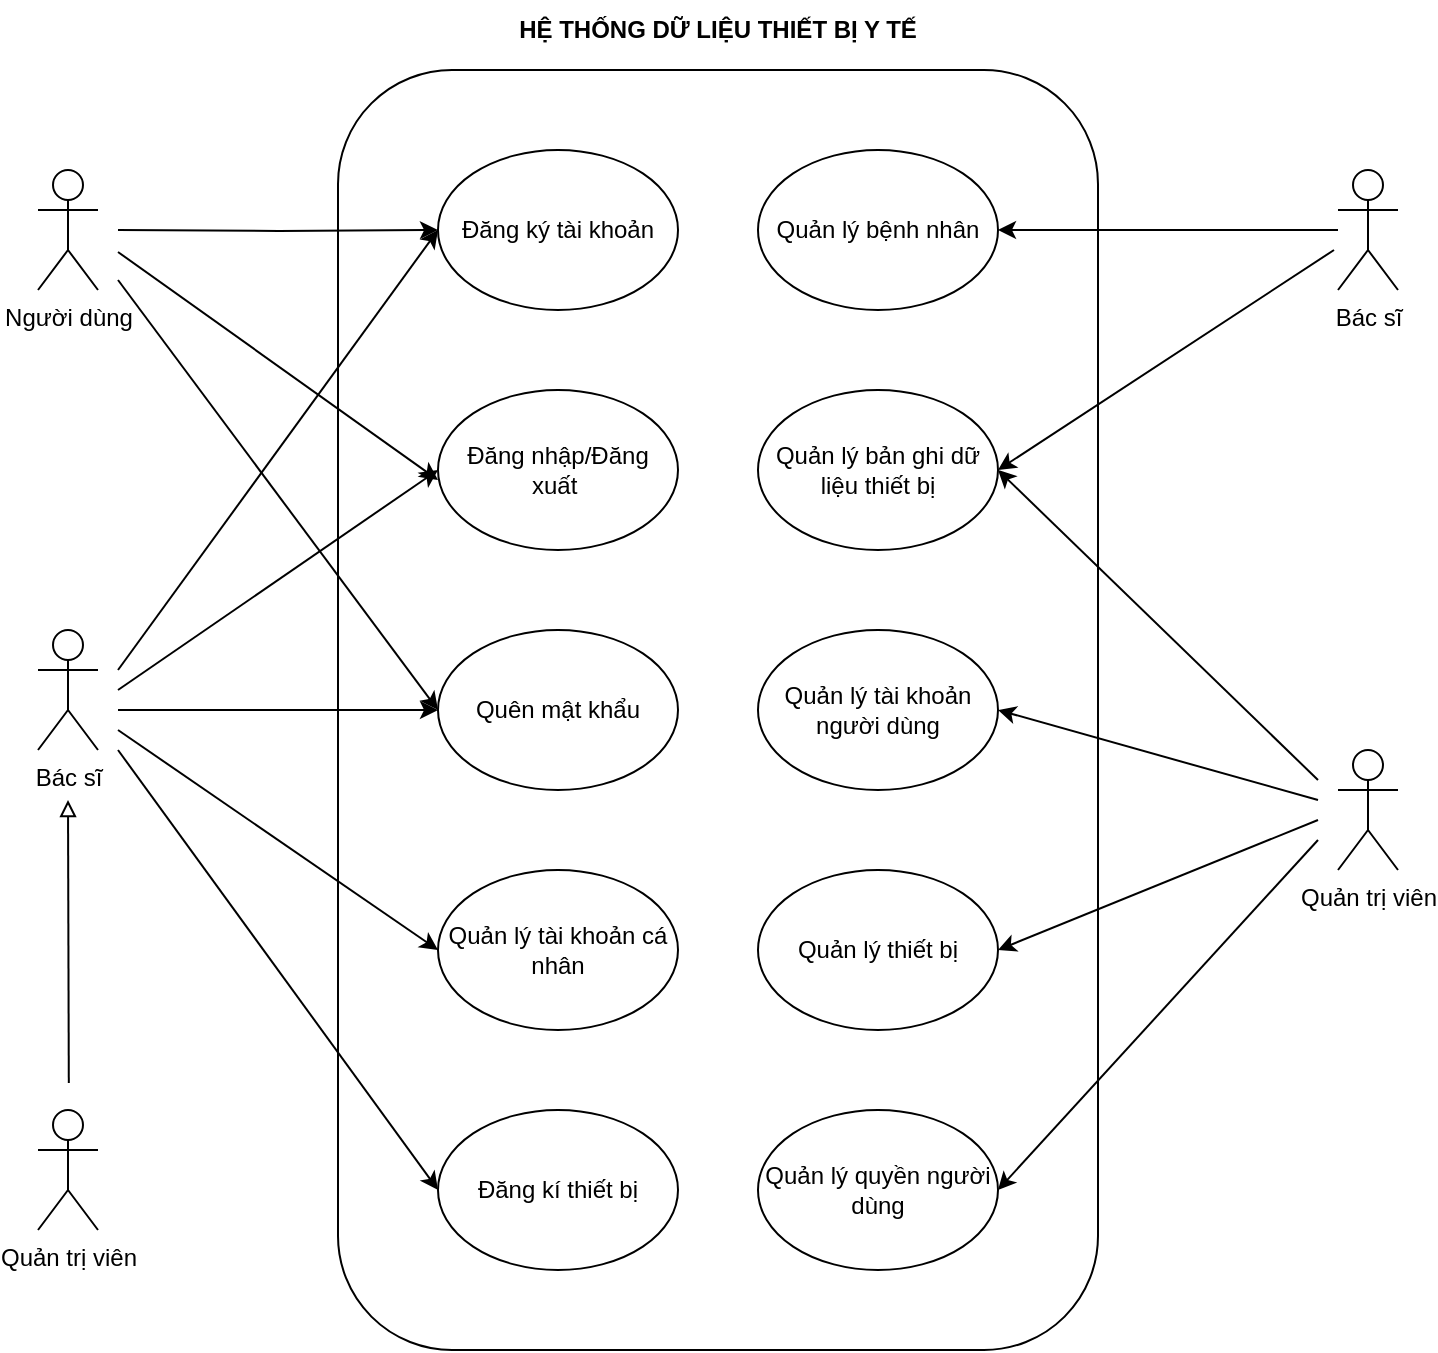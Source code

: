 <mxfile version="24.4.0" type="device" pages="11">
  <diagram id="FlVOlP4IXGk3XCiim1dw" name="Use case tổng quát">
    <mxGraphModel dx="1437" dy="799" grid="1" gridSize="10" guides="1" tooltips="1" connect="1" arrows="1" fold="1" page="1" pageScale="1" pageWidth="827" pageHeight="1169" math="0" shadow="0">
      <root>
        <mxCell id="0" />
        <mxCell id="1" parent="0" />
        <UserObject label="Bác sĩ" tooltip="" id="EJVY9F_tY-ajqMgu500z-1">
          <mxCell style="shape=umlActor;html=1;verticalLabelPosition=bottom;verticalAlign=top;align=center;" vertex="1" parent="1">
            <mxGeometry x="80" y="535" width="30" height="60" as="geometry" />
          </mxCell>
        </UserObject>
        <mxCell id="EJVY9F_tY-ajqMgu500z-2" value="Đăng ký tài khoản" style="ellipse;whiteSpace=wrap;html=1;" vertex="1" parent="1">
          <mxGeometry x="280" y="295" width="120" height="80" as="geometry" />
        </mxCell>
        <mxCell id="EJVY9F_tY-ajqMgu500z-3" value="Đăng nhập/Đăng xuất&amp;nbsp;" style="ellipse;whiteSpace=wrap;html=1;" vertex="1" parent="1">
          <mxGeometry x="280" y="415" width="120" height="80" as="geometry" />
        </mxCell>
        <mxCell id="EJVY9F_tY-ajqMgu500z-4" value="Quên mật khẩu" style="ellipse;whiteSpace=wrap;html=1;" vertex="1" parent="1">
          <mxGeometry x="280" y="535" width="120" height="80" as="geometry" />
        </mxCell>
        <mxCell id="EJVY9F_tY-ajqMgu500z-6" value="" style="edgeStyle=none;orthogonalLoop=1;jettySize=auto;html=1;rounded=0;entryX=0;entryY=0.5;entryDx=0;entryDy=0;" edge="1" parent="1" target="EJVY9F_tY-ajqMgu500z-2">
          <mxGeometry width="100" relative="1" as="geometry">
            <mxPoint x="120" y="555" as="sourcePoint" />
            <mxPoint x="280" y="340" as="targetPoint" />
            <Array as="points" />
          </mxGeometry>
        </mxCell>
        <mxCell id="EJVY9F_tY-ajqMgu500z-7" value="" style="edgeStyle=none;orthogonalLoop=1;jettySize=auto;html=1;rounded=0;entryX=0;entryY=0.5;entryDx=0;entryDy=0;" edge="1" parent="1" target="EJVY9F_tY-ajqMgu500z-3">
          <mxGeometry width="100" relative="1" as="geometry">
            <mxPoint x="120" y="565" as="sourcePoint" />
            <mxPoint x="310" y="455" as="targetPoint" />
            <Array as="points" />
          </mxGeometry>
        </mxCell>
        <mxCell id="EJVY9F_tY-ajqMgu500z-8" value="" style="edgeStyle=none;orthogonalLoop=1;jettySize=auto;html=1;rounded=0;entryX=0;entryY=0.5;entryDx=0;entryDy=0;" edge="1" parent="1" target="EJVY9F_tY-ajqMgu500z-4">
          <mxGeometry width="100" relative="1" as="geometry">
            <mxPoint x="120" y="575" as="sourcePoint" />
            <mxPoint x="250" y="600" as="targetPoint" />
            <Array as="points" />
          </mxGeometry>
        </mxCell>
        <mxCell id="EJVY9F_tY-ajqMgu500z-9" value="&lt;b&gt;HỆ THỐNG DỮ LIỆU THIẾT BỊ Y TẾ&lt;/b&gt;" style="text;html=1;strokeColor=none;fillColor=none;align=center;verticalAlign=middle;whiteSpace=wrap;rounded=0;" vertex="1" parent="1">
          <mxGeometry x="290" y="220" width="260" height="30" as="geometry" />
        </mxCell>
        <mxCell id="EJVY9F_tY-ajqMgu500z-10" value="Quản trị viên" style="shape=umlActor;html=1;verticalLabelPosition=bottom;verticalAlign=top;align=center;" vertex="1" parent="1">
          <mxGeometry x="80" y="775" width="30" height="60" as="geometry" />
        </mxCell>
        <mxCell id="EJVY9F_tY-ajqMgu500z-11" value="Quản lý thiết bị" style="ellipse;whiteSpace=wrap;html=1;" vertex="1" parent="1">
          <mxGeometry x="440" y="655" width="120" height="80" as="geometry" />
        </mxCell>
        <mxCell id="EJVY9F_tY-ajqMgu500z-14" value="Quản lý bệnh nhân" style="ellipse;whiteSpace=wrap;html=1;" vertex="1" parent="1">
          <mxGeometry x="440" y="295" width="120" height="80" as="geometry" />
        </mxCell>
        <mxCell id="EJVY9F_tY-ajqMgu500z-16" value="Quản lý quyền người dùng" style="ellipse;whiteSpace=wrap;html=1;" vertex="1" parent="1">
          <mxGeometry x="440" y="775" width="120" height="80" as="geometry" />
        </mxCell>
        <mxCell id="EJVY9F_tY-ajqMgu500z-19" value="" style="edgeStyle=none;orthogonalLoop=1;jettySize=auto;html=1;rounded=0;endArrow=block;endFill=0;" edge="1" parent="1">
          <mxGeometry width="100" relative="1" as="geometry">
            <mxPoint x="95.4" y="761.5" as="sourcePoint" />
            <mxPoint x="95" y="620" as="targetPoint" />
            <Array as="points" />
          </mxGeometry>
        </mxCell>
        <mxCell id="EJVY9F_tY-ajqMgu500z-20" value="Quản lý tài khoản cá nhân" style="ellipse;whiteSpace=wrap;html=1;" vertex="1" parent="1">
          <mxGeometry x="280" y="655" width="120" height="80" as="geometry" />
        </mxCell>
        <mxCell id="EJVY9F_tY-ajqMgu500z-21" value="" style="edgeStyle=none;orthogonalLoop=1;jettySize=auto;html=1;rounded=0;entryX=0;entryY=0.5;entryDx=0;entryDy=0;" edge="1" parent="1" target="EJVY9F_tY-ajqMgu500z-20">
          <mxGeometry width="100" relative="1" as="geometry">
            <mxPoint x="120" y="585" as="sourcePoint" />
            <mxPoint x="310" y="695" as="targetPoint" />
            <Array as="points" />
          </mxGeometry>
        </mxCell>
        <mxCell id="EJVY9F_tY-ajqMgu500z-22" value="Đăng kí thiết bị" style="ellipse;whiteSpace=wrap;html=1;" vertex="1" parent="1">
          <mxGeometry x="280" y="775" width="120" height="80" as="geometry" />
        </mxCell>
        <mxCell id="EJVY9F_tY-ajqMgu500z-23" value="" style="edgeStyle=none;orthogonalLoop=1;jettySize=auto;html=1;rounded=0;entryX=0;entryY=0.5;entryDx=0;entryDy=0;" edge="1" parent="1" target="EJVY9F_tY-ajqMgu500z-22">
          <mxGeometry width="100" relative="1" as="geometry">
            <mxPoint x="120" y="595" as="sourcePoint" />
            <mxPoint x="310" y="815" as="targetPoint" />
            <Array as="points" />
          </mxGeometry>
        </mxCell>
        <mxCell id="EJVY9F_tY-ajqMgu500z-24" value="Quản lý tài khoản người dùng" style="ellipse;whiteSpace=wrap;html=1;" vertex="1" parent="1">
          <mxGeometry x="440" y="535" width="120" height="80" as="geometry" />
        </mxCell>
        <mxCell id="EJVY9F_tY-ajqMgu500z-36" style="edgeStyle=orthogonalEdgeStyle;rounded=0;orthogonalLoop=1;jettySize=auto;html=1;entryX=1;entryY=0.5;entryDx=0;entryDy=0;" edge="1" parent="1" source="EJVY9F_tY-ajqMgu500z-30" target="EJVY9F_tY-ajqMgu500z-14">
          <mxGeometry relative="1" as="geometry" />
        </mxCell>
        <UserObject label="Bác sĩ" tooltip="" id="EJVY9F_tY-ajqMgu500z-30">
          <mxCell style="shape=umlActor;html=1;verticalLabelPosition=bottom;verticalAlign=top;align=center;" vertex="1" parent="1">
            <mxGeometry x="730" y="305" width="30" height="60" as="geometry" />
          </mxCell>
        </UserObject>
        <mxCell id="EJVY9F_tY-ajqMgu500z-32" style="edgeStyle=orthogonalEdgeStyle;rounded=0;orthogonalLoop=1;jettySize=auto;html=1;entryX=0;entryY=0.5;entryDx=0;entryDy=0;" edge="1" parent="1" target="EJVY9F_tY-ajqMgu500z-2">
          <mxGeometry relative="1" as="geometry">
            <mxPoint x="120" y="335" as="sourcePoint" />
            <mxPoint x="220" y="290" as="targetPoint" />
          </mxGeometry>
        </mxCell>
        <UserObject label="Người dùng" tooltip="" id="EJVY9F_tY-ajqMgu500z-31">
          <mxCell style="shape=umlActor;html=1;verticalLabelPosition=bottom;verticalAlign=top;align=center;" vertex="1" parent="1">
            <mxGeometry x="80" y="305" width="30" height="60" as="geometry" />
          </mxCell>
        </UserObject>
        <mxCell id="EJVY9F_tY-ajqMgu500z-33" value="" style="edgeStyle=none;orthogonalLoop=1;jettySize=auto;html=1;rounded=0;" edge="1" parent="1">
          <mxGeometry width="100" relative="1" as="geometry">
            <mxPoint x="120" y="346" as="sourcePoint" />
            <mxPoint x="280" y="460" as="targetPoint" />
            <Array as="points" />
          </mxGeometry>
        </mxCell>
        <mxCell id="EJVY9F_tY-ajqMgu500z-35" value="" style="edgeStyle=none;orthogonalLoop=1;jettySize=auto;html=1;rounded=0;entryX=0;entryY=0.5;entryDx=0;entryDy=0;" edge="1" parent="1" target="EJVY9F_tY-ajqMgu500z-4">
          <mxGeometry width="100" relative="1" as="geometry">
            <mxPoint x="120" y="360" as="sourcePoint" />
            <mxPoint x="310" y="575" as="targetPoint" />
            <Array as="points" />
          </mxGeometry>
        </mxCell>
        <mxCell id="EJVY9F_tY-ajqMgu500z-37" value="Quản lý bản ghi dữ liệu thiết bị" style="ellipse;whiteSpace=wrap;html=1;" vertex="1" parent="1">
          <mxGeometry x="440" y="415" width="120" height="80" as="geometry" />
        </mxCell>
        <mxCell id="EJVY9F_tY-ajqMgu500z-38" style="rounded=0;orthogonalLoop=1;jettySize=auto;html=1;entryX=1;entryY=0.5;entryDx=0;entryDy=0;" edge="1" parent="1" target="EJVY9F_tY-ajqMgu500z-37">
          <mxGeometry relative="1" as="geometry">
            <mxPoint x="728" y="345" as="sourcePoint" />
            <mxPoint x="568" y="345" as="targetPoint" />
          </mxGeometry>
        </mxCell>
        <mxCell id="EJVY9F_tY-ajqMgu500z-40" value="Quản trị viên" style="shape=umlActor;html=1;verticalLabelPosition=bottom;verticalAlign=top;align=center;" vertex="1" parent="1">
          <mxGeometry x="730" y="595" width="30" height="60" as="geometry" />
        </mxCell>
        <mxCell id="EJVY9F_tY-ajqMgu500z-41" style="rounded=0;orthogonalLoop=1;jettySize=auto;html=1;entryX=1;entryY=0.5;entryDx=0;entryDy=0;" edge="1" parent="1" target="EJVY9F_tY-ajqMgu500z-37">
          <mxGeometry relative="1" as="geometry">
            <mxPoint x="720" y="610" as="sourcePoint" />
            <mxPoint x="570" y="465" as="targetPoint" />
          </mxGeometry>
        </mxCell>
        <mxCell id="EJVY9F_tY-ajqMgu500z-42" style="rounded=0;orthogonalLoop=1;jettySize=auto;html=1;entryX=1;entryY=0.5;entryDx=0;entryDy=0;" edge="1" parent="1" target="EJVY9F_tY-ajqMgu500z-24">
          <mxGeometry relative="1" as="geometry">
            <mxPoint x="720" y="620" as="sourcePoint" />
            <mxPoint x="580" y="475" as="targetPoint" />
          </mxGeometry>
        </mxCell>
        <mxCell id="EJVY9F_tY-ajqMgu500z-43" style="rounded=0;orthogonalLoop=1;jettySize=auto;html=1;entryX=1;entryY=0.5;entryDx=0;entryDy=0;" edge="1" parent="1" target="EJVY9F_tY-ajqMgu500z-11">
          <mxGeometry relative="1" as="geometry">
            <mxPoint x="720" y="630" as="sourcePoint" />
            <mxPoint x="590" y="485" as="targetPoint" />
          </mxGeometry>
        </mxCell>
        <mxCell id="EJVY9F_tY-ajqMgu500z-44" style="rounded=0;orthogonalLoop=1;jettySize=auto;html=1;entryX=1;entryY=0.5;entryDx=0;entryDy=0;" edge="1" parent="1" target="EJVY9F_tY-ajqMgu500z-16">
          <mxGeometry relative="1" as="geometry">
            <mxPoint x="720" y="640" as="sourcePoint" />
            <mxPoint x="600" y="495" as="targetPoint" />
          </mxGeometry>
        </mxCell>
        <mxCell id="kOGyKszExO5DDMfIRUHQ-1" value="" style="rounded=1;whiteSpace=wrap;html=1;fillColor=none;strokeColor=default;" vertex="1" parent="1">
          <mxGeometry x="230" y="255" width="380" height="640" as="geometry" />
        </mxCell>
      </root>
    </mxGraphModel>
  </diagram>
  <diagram id="m8SSn0Fiz-dYYWrYFAXa" name="Đăng ký tài khoản">
    <mxGraphModel dx="1006" dy="559" grid="1" gridSize="10" guides="1" tooltips="1" connect="1" arrows="1" fold="1" page="1" pageScale="1" pageWidth="827" pageHeight="1169" math="0" shadow="0">
      <root>
        <mxCell id="0" />
        <mxCell id="1" parent="0" />
        <mxCell id="jnbs2Zk1vlFx59P8jc0z-1" value="Đăng ký tài khoản" style="ellipse;whiteSpace=wrap;html=1;" vertex="1" parent="1">
          <mxGeometry x="460" y="230" width="120" height="80" as="geometry" />
        </mxCell>
        <mxCell id="jnbs2Zk1vlFx59P8jc0z-2" style="edgeStyle=orthogonalEdgeStyle;rounded=0;orthogonalLoop=1;jettySize=auto;html=1;entryX=0;entryY=0.5;entryDx=0;entryDy=0;" edge="1" parent="1" target="jnbs2Zk1vlFx59P8jc0z-1">
          <mxGeometry relative="1" as="geometry">
            <mxPoint x="300" y="270" as="sourcePoint" />
            <mxPoint x="400" y="225" as="targetPoint" />
          </mxGeometry>
        </mxCell>
        <UserObject label="Người dùng" tooltip="" id="jnbs2Zk1vlFx59P8jc0z-3">
          <mxCell style="shape=umlActor;html=1;verticalLabelPosition=bottom;verticalAlign=top;align=center;" vertex="1" parent="1">
            <mxGeometry x="260" y="240" width="30" height="60" as="geometry" />
          </mxCell>
        </UserObject>
      </root>
    </mxGraphModel>
  </diagram>
  <diagram id="2kRbs-suB_wBiZMFVLvV" name="Đăng nhập, đăng xuất">
    <mxGraphModel dx="1006" dy="559" grid="1" gridSize="10" guides="1" tooltips="1" connect="1" arrows="1" fold="1" page="1" pageScale="1" pageWidth="827" pageHeight="1169" math="0" shadow="0">
      <root>
        <mxCell id="0" />
        <mxCell id="1" parent="0" />
        <mxCell id="nKC_IVtL30iTpJDfOtNo-1" value="Đăng nhập/Đăng xuất" style="ellipse;whiteSpace=wrap;html=1;" vertex="1" parent="1">
          <mxGeometry x="460" y="230" width="120" height="80" as="geometry" />
        </mxCell>
        <mxCell id="nKC_IVtL30iTpJDfOtNo-2" style="edgeStyle=orthogonalEdgeStyle;rounded=0;orthogonalLoop=1;jettySize=auto;html=1;entryX=0;entryY=0.5;entryDx=0;entryDy=0;" edge="1" parent="1" target="nKC_IVtL30iTpJDfOtNo-1">
          <mxGeometry relative="1" as="geometry">
            <mxPoint x="300" y="270" as="sourcePoint" />
            <mxPoint x="400" y="225" as="targetPoint" />
          </mxGeometry>
        </mxCell>
        <UserObject label="Người dùng" tooltip="" id="nKC_IVtL30iTpJDfOtNo-3">
          <mxCell style="shape=umlActor;html=1;verticalLabelPosition=bottom;verticalAlign=top;align=center;" vertex="1" parent="1">
            <mxGeometry x="260" y="240" width="30" height="60" as="geometry" />
          </mxCell>
        </UserObject>
      </root>
    </mxGraphModel>
  </diagram>
  <diagram id="mSuhK0PNfCANLO68VQnZ" name="Quên mật khẩu">
    <mxGraphModel dx="1006" dy="559" grid="1" gridSize="10" guides="1" tooltips="1" connect="1" arrows="1" fold="1" page="1" pageScale="1" pageWidth="827" pageHeight="1169" math="0" shadow="0">
      <root>
        <mxCell id="0" />
        <mxCell id="1" parent="0" />
        <mxCell id="1C-GRtpd0LrTRSZamKAe-1" value="Quên mật khẩu" style="ellipse;whiteSpace=wrap;html=1;" vertex="1" parent="1">
          <mxGeometry x="460" y="230" width="120" height="80" as="geometry" />
        </mxCell>
        <mxCell id="1C-GRtpd0LrTRSZamKAe-2" style="edgeStyle=orthogonalEdgeStyle;rounded=0;orthogonalLoop=1;jettySize=auto;html=1;entryX=0;entryY=0.5;entryDx=0;entryDy=0;" edge="1" parent="1" target="1C-GRtpd0LrTRSZamKAe-1">
          <mxGeometry relative="1" as="geometry">
            <mxPoint x="300" y="270" as="sourcePoint" />
            <mxPoint x="400" y="225" as="targetPoint" />
          </mxGeometry>
        </mxCell>
        <UserObject label="Người dùng" tooltip="" id="1C-GRtpd0LrTRSZamKAe-3">
          <mxCell style="shape=umlActor;html=1;verticalLabelPosition=bottom;verticalAlign=top;align=center;" vertex="1" parent="1">
            <mxGeometry x="260" y="240" width="30" height="60" as="geometry" />
          </mxCell>
        </UserObject>
      </root>
    </mxGraphModel>
  </diagram>
  <diagram id="RbMRUJSWxmHNmcM34tZR" name="Quản lí tài khoản cá nhân">
    <mxGraphModel dx="1006" dy="559" grid="1" gridSize="10" guides="1" tooltips="1" connect="1" arrows="1" fold="1" page="1" pageScale="1" pageWidth="827" pageHeight="1169" math="0" shadow="0">
      <root>
        <mxCell id="0" />
        <mxCell id="1" parent="0" />
        <mxCell id="n9_iSr5WoyFsKBXd9yNC-1" value="Quản lí tài khoản &lt;br&gt;cá nhân" style="ellipse;whiteSpace=wrap;html=1;" vertex="1" parent="1">
          <mxGeometry x="340" y="230" width="120" height="80" as="geometry" />
        </mxCell>
        <mxCell id="n9_iSr5WoyFsKBXd9yNC-2" style="edgeStyle=orthogonalEdgeStyle;rounded=0;orthogonalLoop=1;jettySize=auto;html=1;entryX=0;entryY=0.5;entryDx=0;entryDy=0;" edge="1" parent="1" target="n9_iSr5WoyFsKBXd9yNC-1">
          <mxGeometry relative="1" as="geometry">
            <mxPoint x="180" y="270" as="sourcePoint" />
            <mxPoint x="280" y="225" as="targetPoint" />
          </mxGeometry>
        </mxCell>
        <UserObject label="Bác sĩ" tooltip="" id="n9_iSr5WoyFsKBXd9yNC-3">
          <mxCell style="shape=umlActor;html=1;verticalLabelPosition=bottom;verticalAlign=top;align=center;" vertex="1" parent="1">
            <mxGeometry x="140" y="240" width="30" height="60" as="geometry" />
          </mxCell>
        </UserObject>
        <mxCell id="8mPI3Wq5NheJd0Bn4zB--1" value="Đăng nhập" style="ellipse;whiteSpace=wrap;html=1;" vertex="1" parent="1">
          <mxGeometry x="340" y="80" width="120" height="80" as="geometry" />
        </mxCell>
        <mxCell id="8mPI3Wq5NheJd0Bn4zB--2" value="&amp;lt;&amp;lt;include&amp;gt;&amp;gt;" style="html=1;verticalAlign=bottom;labelBackgroundColor=none;endArrow=open;endFill=0;dashed=1;rounded=0;exitX=0.5;exitY=0;exitDx=0;exitDy=0;entryX=0.5;entryY=1;entryDx=0;entryDy=0;" edge="1" parent="1" source="n9_iSr5WoyFsKBXd9yNC-1" target="8mPI3Wq5NheJd0Bn4zB--1">
          <mxGeometry x="-0.143" y="30" width="160" relative="1" as="geometry">
            <mxPoint x="262" y="342" as="sourcePoint" />
            <mxPoint x="252" y="240" as="targetPoint" />
            <mxPoint as="offset" />
          </mxGeometry>
        </mxCell>
        <mxCell id="8mPI3Wq5NheJd0Bn4zB--3" value="Cập nhật thông tin &lt;br&gt;cá nhân" style="ellipse;whiteSpace=wrap;html=1;" vertex="1" parent="1">
          <mxGeometry x="560" y="230" width="120" height="80" as="geometry" />
        </mxCell>
        <mxCell id="8mPI3Wq5NheJd0Bn4zB--4" value="Đổi mật khẩu" style="ellipse;whiteSpace=wrap;html=1;" vertex="1" parent="1">
          <mxGeometry x="560" y="350" width="120" height="80" as="geometry" />
        </mxCell>
        <mxCell id="8mPI3Wq5NheJd0Bn4zB--5" value="&amp;lt;&amp;lt;extend&amp;gt;&amp;gt;" style="html=1;verticalAlign=bottom;labelBackgroundColor=none;endArrow=open;endFill=0;dashed=1;rounded=0;exitX=0;exitY=0.5;exitDx=0;exitDy=0;entryX=1;entryY=0.5;entryDx=0;entryDy=0;" edge="1" parent="1" source="8mPI3Wq5NheJd0Bn4zB--3" target="n9_iSr5WoyFsKBXd9yNC-1">
          <mxGeometry width="160" relative="1" as="geometry">
            <mxPoint x="550" y="280" as="sourcePoint" />
            <mxPoint x="430" y="280" as="targetPoint" />
          </mxGeometry>
        </mxCell>
        <mxCell id="8mPI3Wq5NheJd0Bn4zB--6" value="&amp;lt;&amp;lt;extend&amp;gt;&amp;gt;" style="html=1;verticalAlign=bottom;labelBackgroundColor=none;endArrow=open;endFill=0;dashed=1;rounded=0;exitX=0;exitY=0.5;exitDx=0;exitDy=0;entryX=1;entryY=1;entryDx=0;entryDy=0;" edge="1" parent="1" source="8mPI3Wq5NheJd0Bn4zB--4" target="n9_iSr5WoyFsKBXd9yNC-1">
          <mxGeometry x="-0.059" y="-9" width="160" relative="1" as="geometry">
            <mxPoint x="570" y="280" as="sourcePoint" />
            <mxPoint x="470" y="280" as="targetPoint" />
            <mxPoint as="offset" />
          </mxGeometry>
        </mxCell>
      </root>
    </mxGraphModel>
  </diagram>
  <diagram id="dMLIFjpe__7oUSqOhGpx" name="Đăng kí thiết bị">
    <mxGraphModel dx="1006" dy="559" grid="1" gridSize="10" guides="1" tooltips="1" connect="1" arrows="1" fold="1" page="1" pageScale="1" pageWidth="827" pageHeight="1169" math="0" shadow="0">
      <root>
        <mxCell id="0" />
        <mxCell id="1" parent="0" />
        <mxCell id="FDSdDcKgcuBMQFbeH66S-1" value="Đăng kí thiết bị" style="ellipse;whiteSpace=wrap;html=1;" vertex="1" parent="1">
          <mxGeometry x="340" y="230" width="120" height="80" as="geometry" />
        </mxCell>
        <mxCell id="FDSdDcKgcuBMQFbeH66S-2" style="edgeStyle=orthogonalEdgeStyle;rounded=0;orthogonalLoop=1;jettySize=auto;html=1;entryX=0;entryY=0.5;entryDx=0;entryDy=0;" edge="1" parent="1" target="FDSdDcKgcuBMQFbeH66S-1">
          <mxGeometry relative="1" as="geometry">
            <mxPoint x="180" y="270" as="sourcePoint" />
            <mxPoint x="280" y="225" as="targetPoint" />
          </mxGeometry>
        </mxCell>
        <UserObject label="Bác sĩ" tooltip="" id="FDSdDcKgcuBMQFbeH66S-3">
          <mxCell style="shape=umlActor;html=1;verticalLabelPosition=bottom;verticalAlign=top;align=center;" vertex="1" parent="1">
            <mxGeometry x="140" y="240" width="30" height="60" as="geometry" />
          </mxCell>
        </UserObject>
        <mxCell id="FDSdDcKgcuBMQFbeH66S-4" value="Đăng nhập" style="ellipse;whiteSpace=wrap;html=1;" vertex="1" parent="1">
          <mxGeometry x="340" y="80" width="120" height="80" as="geometry" />
        </mxCell>
        <mxCell id="FDSdDcKgcuBMQFbeH66S-5" value="&amp;lt;&amp;lt;include&amp;gt;&amp;gt;" style="html=1;verticalAlign=bottom;labelBackgroundColor=none;endArrow=open;endFill=0;dashed=1;rounded=0;exitX=0.5;exitY=0;exitDx=0;exitDy=0;entryX=0.5;entryY=1;entryDx=0;entryDy=0;" edge="1" parent="1" source="FDSdDcKgcuBMQFbeH66S-1" target="FDSdDcKgcuBMQFbeH66S-4">
          <mxGeometry x="-0.143" y="30" width="160" relative="1" as="geometry">
            <mxPoint x="262" y="342" as="sourcePoint" />
            <mxPoint x="252" y="240" as="targetPoint" />
            <mxPoint as="offset" />
          </mxGeometry>
        </mxCell>
      </root>
    </mxGraphModel>
  </diagram>
  <diagram id="UvzN2IidGVo6AqweLKbc" name="Quản lí bệnh nhân">
    <mxGraphModel dx="1006" dy="559" grid="1" gridSize="10" guides="1" tooltips="1" connect="1" arrows="1" fold="1" page="1" pageScale="1" pageWidth="827" pageHeight="1169" math="0" shadow="0">
      <root>
        <mxCell id="0" />
        <mxCell id="1" parent="0" />
        <mxCell id="T3e3sOplccSY6Ne4cjbz-1" value="Quản lí bệnh nhân" style="ellipse;whiteSpace=wrap;html=1;" vertex="1" parent="1">
          <mxGeometry x="340" y="230" width="120" height="80" as="geometry" />
        </mxCell>
        <mxCell id="T3e3sOplccSY6Ne4cjbz-2" style="edgeStyle=orthogonalEdgeStyle;rounded=0;orthogonalLoop=1;jettySize=auto;html=1;entryX=0;entryY=0.5;entryDx=0;entryDy=0;" edge="1" parent="1" target="T3e3sOplccSY6Ne4cjbz-1">
          <mxGeometry relative="1" as="geometry">
            <mxPoint x="180" y="270" as="sourcePoint" />
            <mxPoint x="280" y="225" as="targetPoint" />
          </mxGeometry>
        </mxCell>
        <UserObject label="Bác sĩ" tooltip="" id="T3e3sOplccSY6Ne4cjbz-3">
          <mxCell style="shape=umlActor;html=1;verticalLabelPosition=bottom;verticalAlign=top;align=center;" vertex="1" parent="1">
            <mxGeometry x="140" y="240" width="30" height="60" as="geometry" />
          </mxCell>
        </UserObject>
        <mxCell id="T3e3sOplccSY6Ne4cjbz-4" value="Đăng nhập" style="ellipse;whiteSpace=wrap;html=1;" vertex="1" parent="1">
          <mxGeometry x="340" y="80" width="120" height="80" as="geometry" />
        </mxCell>
        <mxCell id="T3e3sOplccSY6Ne4cjbz-5" value="&amp;lt;&amp;lt;include&amp;gt;&amp;gt;" style="html=1;verticalAlign=bottom;labelBackgroundColor=none;endArrow=open;endFill=0;dashed=1;rounded=0;exitX=0.5;exitY=0;exitDx=0;exitDy=0;entryX=0.5;entryY=1;entryDx=0;entryDy=0;" edge="1" parent="1" source="T3e3sOplccSY6Ne4cjbz-1" target="T3e3sOplccSY6Ne4cjbz-4">
          <mxGeometry x="-0.143" y="30" width="160" relative="1" as="geometry">
            <mxPoint x="262" y="342" as="sourcePoint" />
            <mxPoint x="252" y="240" as="targetPoint" />
            <mxPoint as="offset" />
          </mxGeometry>
        </mxCell>
        <mxCell id="T3e3sOplccSY6Ne4cjbz-6" value="Thêm bệnh nhân" style="ellipse;whiteSpace=wrap;html=1;" vertex="1" parent="1">
          <mxGeometry x="560" y="160" width="120" height="80" as="geometry" />
        </mxCell>
        <mxCell id="T3e3sOplccSY6Ne4cjbz-7" value="Xóa bệnh nhân" style="ellipse;whiteSpace=wrap;html=1;" vertex="1" parent="1">
          <mxGeometry x="560" y="320" width="120" height="80" as="geometry" />
        </mxCell>
        <mxCell id="T3e3sOplccSY6Ne4cjbz-8" value="&amp;lt;&amp;lt;extend&amp;gt;&amp;gt;" style="html=1;verticalAlign=bottom;labelBackgroundColor=none;endArrow=open;endFill=0;dashed=1;rounded=0;exitX=0;exitY=0.5;exitDx=0;exitDy=0;entryX=0.983;entryY=0.22;entryDx=0;entryDy=0;entryPerimeter=0;" edge="1" parent="1" source="T3e3sOplccSY6Ne4cjbz-6" target="T3e3sOplccSY6Ne4cjbz-1">
          <mxGeometry width="160" relative="1" as="geometry">
            <mxPoint x="550" y="280" as="sourcePoint" />
            <mxPoint x="430" y="280" as="targetPoint" />
          </mxGeometry>
        </mxCell>
        <mxCell id="T3e3sOplccSY6Ne4cjbz-9" value="&amp;lt;&amp;lt;extend&amp;gt;&amp;gt;" style="html=1;verticalAlign=bottom;labelBackgroundColor=none;endArrow=open;endFill=0;dashed=1;rounded=0;exitX=0;exitY=0.5;exitDx=0;exitDy=0;entryX=0.983;entryY=0.72;entryDx=0;entryDy=0;entryPerimeter=0;" edge="1" parent="1" source="T3e3sOplccSY6Ne4cjbz-7" target="T3e3sOplccSY6Ne4cjbz-1">
          <mxGeometry x="-0.059" y="-9" width="160" relative="1" as="geometry">
            <mxPoint x="570" y="280" as="sourcePoint" />
            <mxPoint x="470" y="280" as="targetPoint" />
            <mxPoint as="offset" />
          </mxGeometry>
        </mxCell>
      </root>
    </mxGraphModel>
  </diagram>
  <diagram id="BH2l9G4DheujWkTeZTWD" name="Quản lí bản ghi dữ liệu thiết bị">
    <mxGraphModel dx="1006" dy="559" grid="1" gridSize="10" guides="1" tooltips="1" connect="1" arrows="1" fold="1" page="1" pageScale="1" pageWidth="827" pageHeight="1169" math="0" shadow="0">
      <root>
        <mxCell id="0" />
        <mxCell id="1" parent="0" />
        <mxCell id="WxfzgCBU1zfZ9xRN2iHF-1" value="Quản lí bản ghi dữ liệu thiết bị" style="ellipse;whiteSpace=wrap;html=1;" vertex="1" parent="1">
          <mxGeometry x="340" y="230" width="120" height="80" as="geometry" />
        </mxCell>
        <mxCell id="WxfzgCBU1zfZ9xRN2iHF-2" style="edgeStyle=orthogonalEdgeStyle;rounded=0;orthogonalLoop=1;jettySize=auto;html=1;entryX=0;entryY=0.5;entryDx=0;entryDy=0;" edge="1" parent="1" target="WxfzgCBU1zfZ9xRN2iHF-1">
          <mxGeometry relative="1" as="geometry">
            <mxPoint x="180" y="270" as="sourcePoint" />
            <mxPoint x="280" y="225" as="targetPoint" />
          </mxGeometry>
        </mxCell>
        <UserObject label="Quản trị viên, Bác sĩ" tooltip="" id="WxfzgCBU1zfZ9xRN2iHF-3">
          <mxCell style="shape=umlActor;html=1;verticalLabelPosition=bottom;verticalAlign=top;align=center;" vertex="1" parent="1">
            <mxGeometry x="140" y="240" width="30" height="60" as="geometry" />
          </mxCell>
        </UserObject>
        <mxCell id="WxfzgCBU1zfZ9xRN2iHF-4" value="Đăng nhập" style="ellipse;whiteSpace=wrap;html=1;" vertex="1" parent="1">
          <mxGeometry x="340" y="70" width="120" height="80" as="geometry" />
        </mxCell>
        <mxCell id="WxfzgCBU1zfZ9xRN2iHF-5" value="&amp;lt;&amp;lt;include&amp;gt;&amp;gt;" style="html=1;verticalAlign=bottom;labelBackgroundColor=none;endArrow=open;endFill=0;dashed=1;rounded=0;exitX=0.5;exitY=0;exitDx=0;exitDy=0;entryX=0.5;entryY=1;entryDx=0;entryDy=0;" edge="1" parent="1" source="WxfzgCBU1zfZ9xRN2iHF-1" target="WxfzgCBU1zfZ9xRN2iHF-4">
          <mxGeometry x="-0.143" y="30" width="160" relative="1" as="geometry">
            <mxPoint x="262" y="342" as="sourcePoint" />
            <mxPoint x="252" y="240" as="targetPoint" />
            <mxPoint as="offset" />
          </mxGeometry>
        </mxCell>
        <mxCell id="WxfzgCBU1zfZ9xRN2iHF-6" value="Xem bản ghi" style="ellipse;whiteSpace=wrap;html=1;" vertex="1" parent="1">
          <mxGeometry x="560" y="90" width="120" height="80" as="geometry" />
        </mxCell>
        <mxCell id="WxfzgCBU1zfZ9xRN2iHF-7" value="Xóa bản ghi" style="ellipse;whiteSpace=wrap;html=1;" vertex="1" parent="1">
          <mxGeometry x="560" y="200" width="120" height="80" as="geometry" />
        </mxCell>
        <mxCell id="WxfzgCBU1zfZ9xRN2iHF-8" value="&amp;lt;&amp;lt;extend&amp;gt;&amp;gt;" style="html=1;verticalAlign=bottom;labelBackgroundColor=none;endArrow=open;endFill=0;dashed=1;rounded=0;exitX=0;exitY=0.5;exitDx=0;exitDy=0;entryX=1;entryY=0;entryDx=0;entryDy=0;" edge="1" parent="1" source="WxfzgCBU1zfZ9xRN2iHF-6" target="WxfzgCBU1zfZ9xRN2iHF-1">
          <mxGeometry width="160" relative="1" as="geometry">
            <mxPoint x="550" y="280" as="sourcePoint" />
            <mxPoint x="430" y="280" as="targetPoint" />
          </mxGeometry>
        </mxCell>
        <mxCell id="WxfzgCBU1zfZ9xRN2iHF-9" value="&amp;lt;&amp;lt;extend&amp;gt;&amp;gt;" style="html=1;verticalAlign=bottom;labelBackgroundColor=none;endArrow=open;endFill=0;dashed=1;rounded=0;exitX=0;exitY=0.5;exitDx=0;exitDy=0;entryX=1.023;entryY=0.37;entryDx=0;entryDy=0;entryPerimeter=0;" edge="1" parent="1" source="WxfzgCBU1zfZ9xRN2iHF-7" target="WxfzgCBU1zfZ9xRN2iHF-1">
          <mxGeometry x="0.003" y="2" width="160" relative="1" as="geometry">
            <mxPoint x="570" y="280" as="sourcePoint" />
            <mxPoint x="470" y="280" as="targetPoint" />
            <mxPoint as="offset" />
          </mxGeometry>
        </mxCell>
        <mxCell id="WxfzgCBU1zfZ9xRN2iHF-10" value="Xem đồ thị" style="ellipse;whiteSpace=wrap;html=1;" vertex="1" parent="1">
          <mxGeometry x="560" y="310" width="120" height="80" as="geometry" />
        </mxCell>
        <mxCell id="WxfzgCBU1zfZ9xRN2iHF-11" value="Upload/Download bản ghi" style="ellipse;whiteSpace=wrap;html=1;" vertex="1" parent="1">
          <mxGeometry x="560" y="430" width="120" height="80" as="geometry" />
        </mxCell>
        <mxCell id="WxfzgCBU1zfZ9xRN2iHF-12" value="&amp;lt;&amp;lt;extend&amp;gt;&amp;gt;" style="html=1;verticalAlign=bottom;labelBackgroundColor=none;endArrow=open;endFill=0;dashed=1;rounded=0;exitX=0;exitY=0.5;exitDx=0;exitDy=0;entryX=0.97;entryY=0.7;entryDx=0;entryDy=0;entryPerimeter=0;" edge="1" parent="1" source="WxfzgCBU1zfZ9xRN2iHF-10" target="WxfzgCBU1zfZ9xRN2iHF-1">
          <mxGeometry x="0.003" y="2" width="160" relative="1" as="geometry">
            <mxPoint x="570" y="250" as="sourcePoint" />
            <mxPoint x="470" y="266" as="targetPoint" />
            <mxPoint as="offset" />
          </mxGeometry>
        </mxCell>
        <mxCell id="WxfzgCBU1zfZ9xRN2iHF-13" value="&amp;lt;&amp;lt;extend&amp;gt;&amp;gt;" style="html=1;verticalAlign=bottom;labelBackgroundColor=none;endArrow=open;endFill=0;dashed=1;rounded=0;exitX=0;exitY=0.5;exitDx=0;exitDy=0;entryX=1;entryY=1;entryDx=0;entryDy=0;" edge="1" parent="1" source="WxfzgCBU1zfZ9xRN2iHF-11" target="WxfzgCBU1zfZ9xRN2iHF-1">
          <mxGeometry x="0.003" y="2" width="160" relative="1" as="geometry">
            <mxPoint x="540.8" y="484.8" as="sourcePoint" />
            <mxPoint x="450" y="310" as="targetPoint" />
            <mxPoint as="offset" />
          </mxGeometry>
        </mxCell>
      </root>
    </mxGraphModel>
  </diagram>
  <diagram id="OxjrjzyKb7ORa3fEQRgm" name="Quản lí tài khoản người dùng">
    <mxGraphModel dx="1006" dy="559" grid="1" gridSize="10" guides="1" tooltips="1" connect="1" arrows="1" fold="1" page="1" pageScale="1" pageWidth="827" pageHeight="1169" math="0" shadow="0">
      <root>
        <mxCell id="0" />
        <mxCell id="1" parent="0" />
        <mxCell id="oiW12Z3jrA2y8v0j21bC-1" value="Quản lí tài khoản người dùng" style="ellipse;whiteSpace=wrap;html=1;" vertex="1" parent="1">
          <mxGeometry x="340" y="230" width="120" height="80" as="geometry" />
        </mxCell>
        <mxCell id="oiW12Z3jrA2y8v0j21bC-2" style="edgeStyle=orthogonalEdgeStyle;rounded=0;orthogonalLoop=1;jettySize=auto;html=1;entryX=0;entryY=0.5;entryDx=0;entryDy=0;" edge="1" parent="1" target="oiW12Z3jrA2y8v0j21bC-1">
          <mxGeometry relative="1" as="geometry">
            <mxPoint x="180" y="270" as="sourcePoint" />
            <mxPoint x="280" y="225" as="targetPoint" />
          </mxGeometry>
        </mxCell>
        <UserObject label="Quản trị viên" tooltip="" id="oiW12Z3jrA2y8v0j21bC-3">
          <mxCell style="shape=umlActor;html=1;verticalLabelPosition=bottom;verticalAlign=top;align=center;" vertex="1" parent="1">
            <mxGeometry x="140" y="240" width="30" height="60" as="geometry" />
          </mxCell>
        </UserObject>
        <mxCell id="oiW12Z3jrA2y8v0j21bC-4" value="Đăng nhập" style="ellipse;whiteSpace=wrap;html=1;" vertex="1" parent="1">
          <mxGeometry x="340" y="70" width="120" height="80" as="geometry" />
        </mxCell>
        <mxCell id="oiW12Z3jrA2y8v0j21bC-5" value="&amp;lt;&amp;lt;include&amp;gt;&amp;gt;" style="html=1;verticalAlign=bottom;labelBackgroundColor=none;endArrow=open;endFill=0;dashed=1;rounded=0;exitX=0.5;exitY=0;exitDx=0;exitDy=0;entryX=0.5;entryY=1;entryDx=0;entryDy=0;" edge="1" parent="1" source="oiW12Z3jrA2y8v0j21bC-1" target="oiW12Z3jrA2y8v0j21bC-4">
          <mxGeometry x="-0.143" y="30" width="160" relative="1" as="geometry">
            <mxPoint x="262" y="342" as="sourcePoint" />
            <mxPoint x="252" y="240" as="targetPoint" />
            <mxPoint as="offset" />
          </mxGeometry>
        </mxCell>
        <mxCell id="oiW12Z3jrA2y8v0j21bC-6" value="Thêm người dùng" style="ellipse;whiteSpace=wrap;html=1;" vertex="1" parent="1">
          <mxGeometry x="560" y="110" width="120" height="80" as="geometry" />
        </mxCell>
        <mxCell id="oiW12Z3jrA2y8v0j21bC-7" value="Sửa thông tin người dùng" style="ellipse;whiteSpace=wrap;html=1;" vertex="1" parent="1">
          <mxGeometry x="560" y="220" width="120" height="80" as="geometry" />
        </mxCell>
        <mxCell id="oiW12Z3jrA2y8v0j21bC-8" value="&amp;lt;&amp;lt;extend&amp;gt;&amp;gt;" style="html=1;verticalAlign=bottom;labelBackgroundColor=none;endArrow=open;endFill=0;dashed=1;rounded=0;exitX=0;exitY=0.5;exitDx=0;exitDy=0;entryX=1;entryY=0;entryDx=0;entryDy=0;" edge="1" parent="1" source="oiW12Z3jrA2y8v0j21bC-6" target="oiW12Z3jrA2y8v0j21bC-1">
          <mxGeometry width="160" relative="1" as="geometry">
            <mxPoint x="550" y="280" as="sourcePoint" />
            <mxPoint x="430" y="280" as="targetPoint" />
          </mxGeometry>
        </mxCell>
        <mxCell id="oiW12Z3jrA2y8v0j21bC-9" value="&amp;lt;&amp;lt;extend&amp;gt;&amp;gt;" style="html=1;verticalAlign=bottom;labelBackgroundColor=none;endArrow=open;endFill=0;dashed=1;rounded=0;exitX=0;exitY=0.5;exitDx=0;exitDy=0;entryX=1.023;entryY=0.37;entryDx=0;entryDy=0;entryPerimeter=0;" edge="1" parent="1" source="oiW12Z3jrA2y8v0j21bC-7" target="oiW12Z3jrA2y8v0j21bC-1">
          <mxGeometry x="0.003" y="2" width="160" relative="1" as="geometry">
            <mxPoint x="570" y="280" as="sourcePoint" />
            <mxPoint x="470" y="280" as="targetPoint" />
            <mxPoint as="offset" />
          </mxGeometry>
        </mxCell>
        <mxCell id="oiW12Z3jrA2y8v0j21bC-10" value="Xóa người dùng" style="ellipse;whiteSpace=wrap;html=1;" vertex="1" parent="1">
          <mxGeometry x="560" y="330" width="120" height="80" as="geometry" />
        </mxCell>
        <mxCell id="oiW12Z3jrA2y8v0j21bC-12" value="&amp;lt;&amp;lt;extend&amp;gt;&amp;gt;" style="html=1;verticalAlign=bottom;labelBackgroundColor=none;endArrow=open;endFill=0;dashed=1;rounded=0;exitX=0;exitY=0.5;exitDx=0;exitDy=0;entryX=0.97;entryY=0.7;entryDx=0;entryDy=0;entryPerimeter=0;" edge="1" parent="1" source="oiW12Z3jrA2y8v0j21bC-10" target="oiW12Z3jrA2y8v0j21bC-1">
          <mxGeometry x="0.003" y="2" width="160" relative="1" as="geometry">
            <mxPoint x="570" y="250" as="sourcePoint" />
            <mxPoint x="470" y="266" as="targetPoint" />
            <mxPoint as="offset" />
          </mxGeometry>
        </mxCell>
      </root>
    </mxGraphModel>
  </diagram>
  <diagram id="relpvCZ_L1X2-KQvIBgv" name="Quản lí thiết bị">
    <mxGraphModel dx="1006" dy="559" grid="1" gridSize="10" guides="1" tooltips="1" connect="1" arrows="1" fold="1" page="1" pageScale="1" pageWidth="827" pageHeight="1169" math="0" shadow="0">
      <root>
        <mxCell id="0" />
        <mxCell id="1" parent="0" />
        <mxCell id="i2XxbZOyLf-cQP_gagII-1" value="Quản lí thiết bị" style="ellipse;whiteSpace=wrap;html=1;" vertex="1" parent="1">
          <mxGeometry x="340" y="230" width="120" height="80" as="geometry" />
        </mxCell>
        <mxCell id="i2XxbZOyLf-cQP_gagII-2" style="edgeStyle=orthogonalEdgeStyle;rounded=0;orthogonalLoop=1;jettySize=auto;html=1;entryX=0;entryY=0.5;entryDx=0;entryDy=0;" edge="1" parent="1" target="i2XxbZOyLf-cQP_gagII-1">
          <mxGeometry relative="1" as="geometry">
            <mxPoint x="180" y="270" as="sourcePoint" />
            <mxPoint x="280" y="225" as="targetPoint" />
          </mxGeometry>
        </mxCell>
        <UserObject label="Quản trị viên" tooltip="" id="i2XxbZOyLf-cQP_gagII-3">
          <mxCell style="shape=umlActor;html=1;verticalLabelPosition=bottom;verticalAlign=top;align=center;" vertex="1" parent="1">
            <mxGeometry x="140" y="240" width="30" height="60" as="geometry" />
          </mxCell>
        </UserObject>
        <mxCell id="i2XxbZOyLf-cQP_gagII-4" value="Đăng nhập" style="ellipse;whiteSpace=wrap;html=1;" vertex="1" parent="1">
          <mxGeometry x="340" y="70" width="120" height="80" as="geometry" />
        </mxCell>
        <mxCell id="i2XxbZOyLf-cQP_gagII-5" value="&amp;lt;&amp;lt;include&amp;gt;&amp;gt;" style="html=1;verticalAlign=bottom;labelBackgroundColor=none;endArrow=open;endFill=0;dashed=1;rounded=0;exitX=0.5;exitY=0;exitDx=0;exitDy=0;entryX=0.5;entryY=1;entryDx=0;entryDy=0;" edge="1" parent="1" source="i2XxbZOyLf-cQP_gagII-1" target="i2XxbZOyLf-cQP_gagII-4">
          <mxGeometry x="-0.143" y="30" width="160" relative="1" as="geometry">
            <mxPoint x="262" y="342" as="sourcePoint" />
            <mxPoint x="252" y="240" as="targetPoint" />
            <mxPoint as="offset" />
          </mxGeometry>
        </mxCell>
        <mxCell id="i2XxbZOyLf-cQP_gagII-6" value="Thêm thiết bị" style="ellipse;whiteSpace=wrap;html=1;" vertex="1" parent="1">
          <mxGeometry x="560" y="110" width="120" height="80" as="geometry" />
        </mxCell>
        <mxCell id="i2XxbZOyLf-cQP_gagII-7" value="Sửa thông tin thiết bị" style="ellipse;whiteSpace=wrap;html=1;" vertex="1" parent="1">
          <mxGeometry x="560" y="220" width="120" height="80" as="geometry" />
        </mxCell>
        <mxCell id="i2XxbZOyLf-cQP_gagII-8" value="&amp;lt;&amp;lt;extend&amp;gt;&amp;gt;" style="html=1;verticalAlign=bottom;labelBackgroundColor=none;endArrow=open;endFill=0;dashed=1;rounded=0;exitX=0;exitY=0.5;exitDx=0;exitDy=0;entryX=1;entryY=0;entryDx=0;entryDy=0;" edge="1" parent="1" source="i2XxbZOyLf-cQP_gagII-6" target="i2XxbZOyLf-cQP_gagII-1">
          <mxGeometry width="160" relative="1" as="geometry">
            <mxPoint x="550" y="280" as="sourcePoint" />
            <mxPoint x="430" y="280" as="targetPoint" />
          </mxGeometry>
        </mxCell>
        <mxCell id="i2XxbZOyLf-cQP_gagII-9" value="&amp;lt;&amp;lt;extend&amp;gt;&amp;gt;" style="html=1;verticalAlign=bottom;labelBackgroundColor=none;endArrow=open;endFill=0;dashed=1;rounded=0;exitX=0;exitY=0.5;exitDx=0;exitDy=0;entryX=1.023;entryY=0.37;entryDx=0;entryDy=0;entryPerimeter=0;" edge="1" parent="1" source="i2XxbZOyLf-cQP_gagII-7" target="i2XxbZOyLf-cQP_gagII-1">
          <mxGeometry x="0.003" y="2" width="160" relative="1" as="geometry">
            <mxPoint x="570" y="280" as="sourcePoint" />
            <mxPoint x="470" y="280" as="targetPoint" />
            <mxPoint as="offset" />
          </mxGeometry>
        </mxCell>
        <mxCell id="i2XxbZOyLf-cQP_gagII-10" value="Xóa thiết bị" style="ellipse;whiteSpace=wrap;html=1;" vertex="1" parent="1">
          <mxGeometry x="560" y="330" width="120" height="80" as="geometry" />
        </mxCell>
        <mxCell id="i2XxbZOyLf-cQP_gagII-11" value="&amp;lt;&amp;lt;extend&amp;gt;&amp;gt;" style="html=1;verticalAlign=bottom;labelBackgroundColor=none;endArrow=open;endFill=0;dashed=1;rounded=0;exitX=0;exitY=0.5;exitDx=0;exitDy=0;entryX=0.97;entryY=0.7;entryDx=0;entryDy=0;entryPerimeter=0;" edge="1" parent="1" source="i2XxbZOyLf-cQP_gagII-10" target="i2XxbZOyLf-cQP_gagII-1">
          <mxGeometry x="0.003" y="2" width="160" relative="1" as="geometry">
            <mxPoint x="570" y="250" as="sourcePoint" />
            <mxPoint x="470" y="266" as="targetPoint" />
            <mxPoint as="offset" />
          </mxGeometry>
        </mxCell>
      </root>
    </mxGraphModel>
  </diagram>
  <diagram id="FefyPtCVliNqn41bq1rh" name="Quản lí quyền người dùng">
    <mxGraphModel dx="1006" dy="559" grid="1" gridSize="10" guides="1" tooltips="1" connect="1" arrows="1" fold="1" page="1" pageScale="1" pageWidth="827" pageHeight="1169" math="0" shadow="0">
      <root>
        <mxCell id="0" />
        <mxCell id="1" parent="0" />
        <mxCell id="ZxDWpik1iJoI0nXObKio-1" value="Quản lí quyền người dùng" style="ellipse;whiteSpace=wrap;html=1;" vertex="1" parent="1">
          <mxGeometry x="410" y="320" width="120" height="80" as="geometry" />
        </mxCell>
        <mxCell id="ZxDWpik1iJoI0nXObKio-2" style="edgeStyle=orthogonalEdgeStyle;rounded=0;orthogonalLoop=1;jettySize=auto;html=1;entryX=0;entryY=0.5;entryDx=0;entryDy=0;" edge="1" parent="1" target="ZxDWpik1iJoI0nXObKio-1">
          <mxGeometry relative="1" as="geometry">
            <mxPoint x="250" y="360" as="sourcePoint" />
            <mxPoint x="350" y="315" as="targetPoint" />
          </mxGeometry>
        </mxCell>
        <UserObject label="Quản trị viên" tooltip="" id="ZxDWpik1iJoI0nXObKio-3">
          <mxCell style="shape=umlActor;html=1;verticalLabelPosition=bottom;verticalAlign=top;align=center;" vertex="1" parent="1">
            <mxGeometry x="210" y="330" width="30" height="60" as="geometry" />
          </mxCell>
        </UserObject>
        <mxCell id="ZxDWpik1iJoI0nXObKio-4" value="Đăng nhập" style="ellipse;whiteSpace=wrap;html=1;" vertex="1" parent="1">
          <mxGeometry x="410" y="160" width="120" height="80" as="geometry" />
        </mxCell>
        <mxCell id="ZxDWpik1iJoI0nXObKio-5" value="&amp;lt;&amp;lt;include&amp;gt;&amp;gt;" style="html=1;verticalAlign=bottom;labelBackgroundColor=none;endArrow=open;endFill=0;dashed=1;rounded=0;exitX=0.5;exitY=0;exitDx=0;exitDy=0;entryX=0.5;entryY=1;entryDx=0;entryDy=0;" edge="1" parent="1" source="ZxDWpik1iJoI0nXObKio-1" target="ZxDWpik1iJoI0nXObKio-4">
          <mxGeometry x="-0.143" y="30" width="160" relative="1" as="geometry">
            <mxPoint x="332" y="432" as="sourcePoint" />
            <mxPoint x="322" y="330" as="targetPoint" />
            <mxPoint as="offset" />
          </mxGeometry>
        </mxCell>
      </root>
    </mxGraphModel>
  </diagram>
</mxfile>

